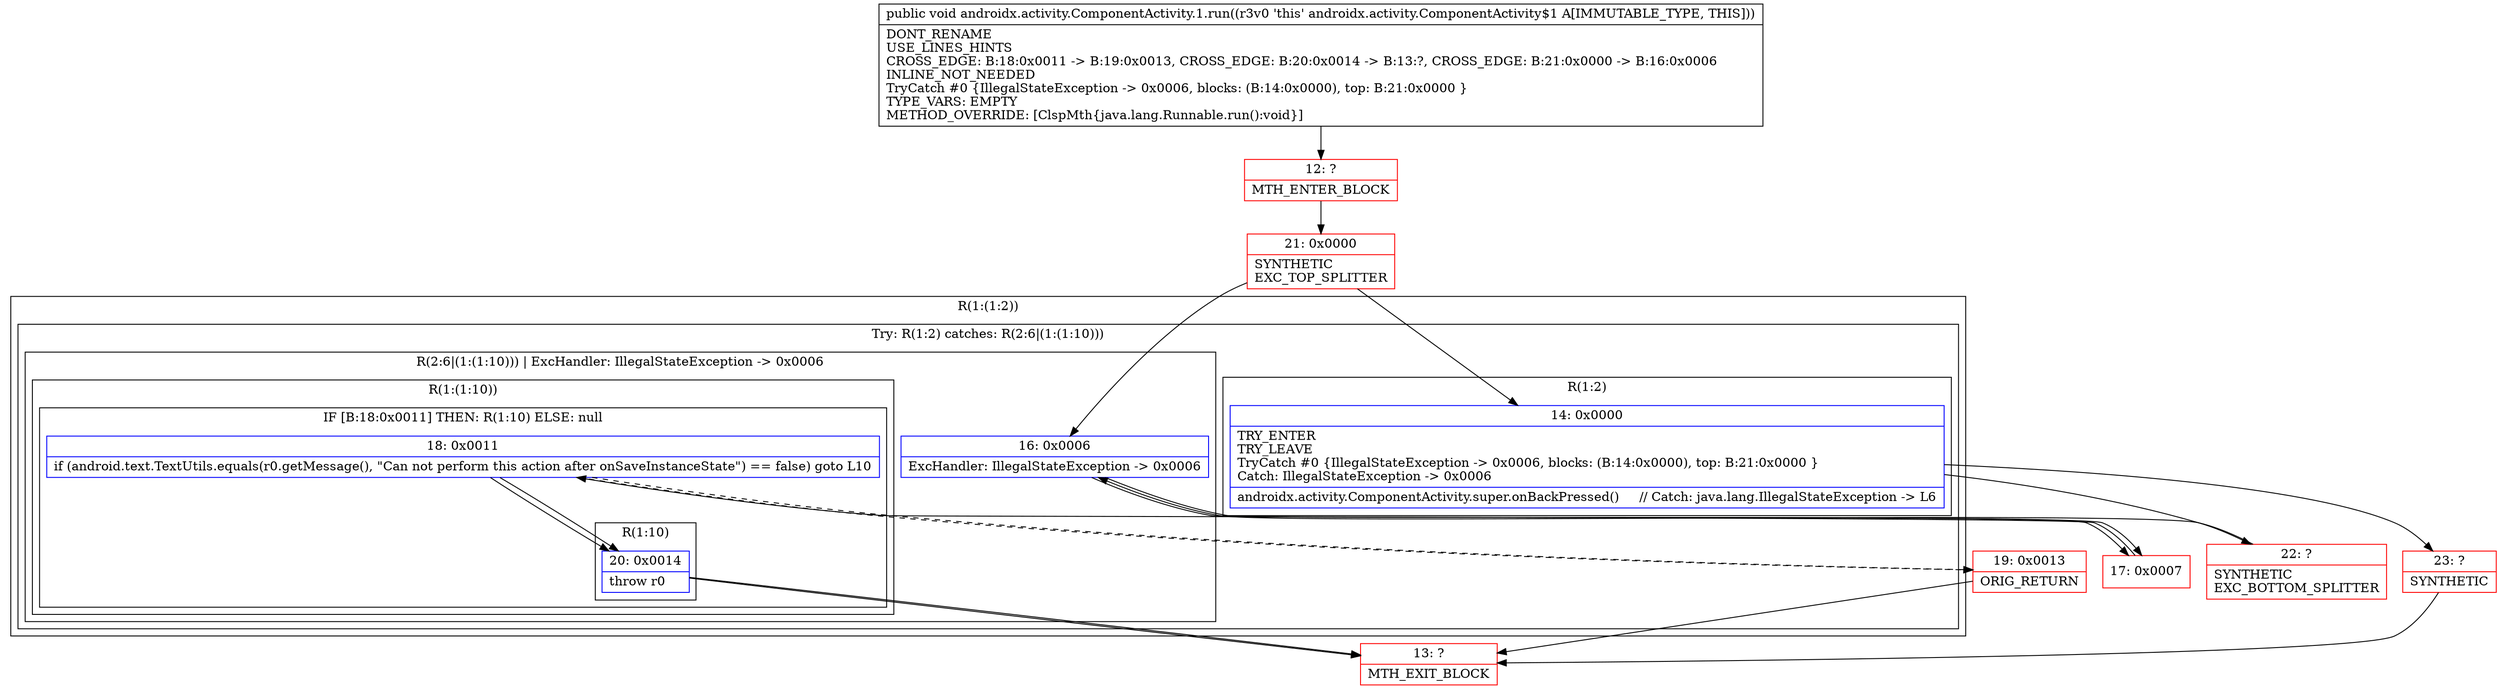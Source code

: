 digraph "CFG forandroidx.activity.ComponentActivity.1.run()V" {
subgraph cluster_Region_1893559305 {
label = "R(1:(1:2))";
node [shape=record,color=blue];
subgraph cluster_TryCatchRegion_154544694 {
label = "Try: R(1:2) catches: R(2:6|(1:(1:10)))";
node [shape=record,color=blue];
subgraph cluster_Region_1007640739 {
label = "R(1:2)";
node [shape=record,color=blue];
Node_14 [shape=record,label="{14\:\ 0x0000|TRY_ENTER\lTRY_LEAVE\lTryCatch #0 \{IllegalStateException \-\> 0x0006, blocks: (B:14:0x0000), top: B:21:0x0000 \}\lCatch: IllegalStateException \-\> 0x0006\l|androidx.activity.ComponentActivity.super.onBackPressed()     \/\/ Catch: java.lang.IllegalStateException \-\> L6\l}"];
}
subgraph cluster_Region_430399994 {
label = "R(2:6|(1:(1:10))) | ExcHandler: IllegalStateException \-\> 0x0006\l";
node [shape=record,color=blue];
Node_16 [shape=record,label="{16\:\ 0x0006|ExcHandler: IllegalStateException \-\> 0x0006\l}"];
subgraph cluster_Region_42073059 {
label = "R(1:(1:10))";
node [shape=record,color=blue];
subgraph cluster_IfRegion_987633183 {
label = "IF [B:18:0x0011] THEN: R(1:10) ELSE: null";
node [shape=record,color=blue];
Node_18 [shape=record,label="{18\:\ 0x0011|if (android.text.TextUtils.equals(r0.getMessage(), \"Can not perform this action after onSaveInstanceState\") == false) goto L10\l}"];
subgraph cluster_Region_2106815391 {
label = "R(1:10)";
node [shape=record,color=blue];
Node_20 [shape=record,label="{20\:\ 0x0014|throw r0\l}"];
}
}
}
}
}
}
subgraph cluster_Region_430399994 {
label = "R(2:6|(1:(1:10))) | ExcHandler: IllegalStateException \-\> 0x0006\l";
node [shape=record,color=blue];
Node_16 [shape=record,label="{16\:\ 0x0006|ExcHandler: IllegalStateException \-\> 0x0006\l}"];
subgraph cluster_Region_42073059 {
label = "R(1:(1:10))";
node [shape=record,color=blue];
subgraph cluster_IfRegion_987633183 {
label = "IF [B:18:0x0011] THEN: R(1:10) ELSE: null";
node [shape=record,color=blue];
Node_18 [shape=record,label="{18\:\ 0x0011|if (android.text.TextUtils.equals(r0.getMessage(), \"Can not perform this action after onSaveInstanceState\") == false) goto L10\l}"];
subgraph cluster_Region_2106815391 {
label = "R(1:10)";
node [shape=record,color=blue];
Node_20 [shape=record,label="{20\:\ 0x0014|throw r0\l}"];
}
}
}
}
Node_12 [shape=record,color=red,label="{12\:\ ?|MTH_ENTER_BLOCK\l}"];
Node_21 [shape=record,color=red,label="{21\:\ 0x0000|SYNTHETIC\lEXC_TOP_SPLITTER\l}"];
Node_22 [shape=record,color=red,label="{22\:\ ?|SYNTHETIC\lEXC_BOTTOM_SPLITTER\l}"];
Node_23 [shape=record,color=red,label="{23\:\ ?|SYNTHETIC\l}"];
Node_13 [shape=record,color=red,label="{13\:\ ?|MTH_EXIT_BLOCK\l}"];
Node_17 [shape=record,color=red,label="{17\:\ 0x0007}"];
Node_19 [shape=record,color=red,label="{19\:\ 0x0013|ORIG_RETURN\l}"];
MethodNode[shape=record,label="{public void androidx.activity.ComponentActivity.1.run((r3v0 'this' androidx.activity.ComponentActivity$1 A[IMMUTABLE_TYPE, THIS]))  | DONT_RENAME\lUSE_LINES_HINTS\lCROSS_EDGE: B:18:0x0011 \-\> B:19:0x0013, CROSS_EDGE: B:20:0x0014 \-\> B:13:?, CROSS_EDGE: B:21:0x0000 \-\> B:16:0x0006\lINLINE_NOT_NEEDED\lTryCatch #0 \{IllegalStateException \-\> 0x0006, blocks: (B:14:0x0000), top: B:21:0x0000 \}\lTYPE_VARS: EMPTY\lMETHOD_OVERRIDE: [ClspMth\{java.lang.Runnable.run():void\}]\l}"];
MethodNode -> Node_12;Node_14 -> Node_22;
Node_14 -> Node_23;
Node_16 -> Node_17;
Node_18 -> Node_19[style=dashed];
Node_18 -> Node_20;
Node_20 -> Node_13;
Node_16 -> Node_17;
Node_18 -> Node_19[style=dashed];
Node_18 -> Node_20;
Node_20 -> Node_13;
Node_12 -> Node_21;
Node_21 -> Node_14;
Node_21 -> Node_16;
Node_22 -> Node_16;
Node_23 -> Node_13;
Node_17 -> Node_18;
Node_19 -> Node_13;
}

